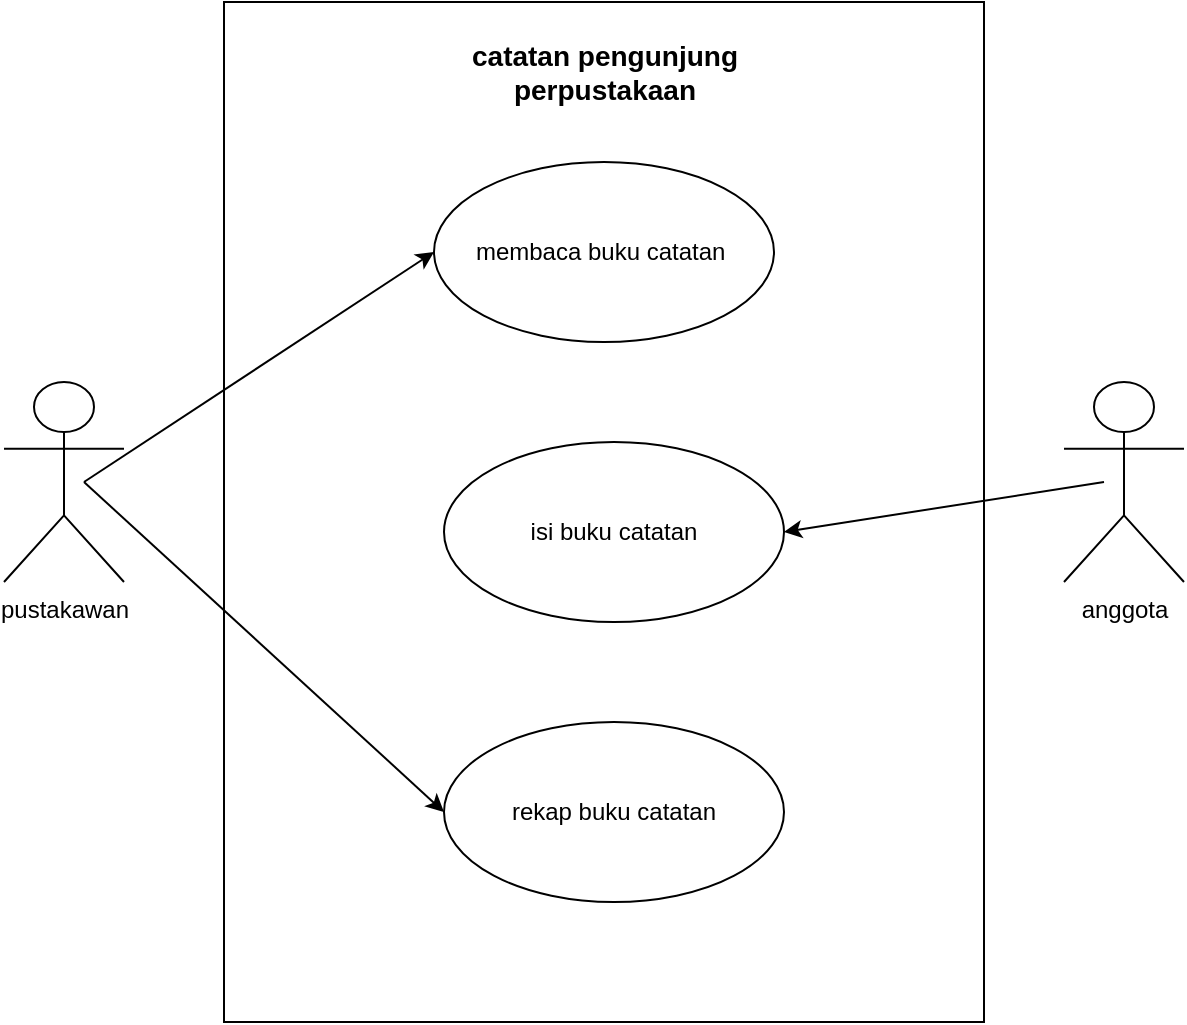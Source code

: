 <mxfile version="22.0.8" type="github">
  <diagram name="Page-1" id="UgIkWOQpt6zah_35lUrR">
    <mxGraphModel dx="880" dy="476" grid="1" gridSize="10" guides="1" tooltips="1" connect="1" arrows="1" fold="1" page="1" pageScale="1" pageWidth="850" pageHeight="1100" math="0" shadow="0">
      <root>
        <mxCell id="0" />
        <mxCell id="1" parent="0" />
        <mxCell id="0rXKNPH9pAanx3oW3AfY-1" value="" style="rounded=0;whiteSpace=wrap;html=1;" parent="1" vertex="1">
          <mxGeometry x="230" y="70" width="380" height="510" as="geometry" />
        </mxCell>
        <mxCell id="0rXKNPH9pAanx3oW3AfY-2" value="membaca buku catatan&amp;nbsp;" style="ellipse;whiteSpace=wrap;html=1;" parent="1" vertex="1">
          <mxGeometry x="335" y="150" width="170" height="90" as="geometry" />
        </mxCell>
        <mxCell id="0rXKNPH9pAanx3oW3AfY-6" value="rekap buku catatan" style="ellipse;whiteSpace=wrap;html=1;" parent="1" vertex="1">
          <mxGeometry x="340" y="430" width="170" height="90" as="geometry" />
        </mxCell>
        <mxCell id="0rXKNPH9pAanx3oW3AfY-7" value="pustakawan" style="shape=umlActor;verticalLabelPosition=bottom;verticalAlign=top;html=1;outlineConnect=0;" parent="1" vertex="1">
          <mxGeometry x="120" y="260" width="60" height="100" as="geometry" />
        </mxCell>
        <mxCell id="0rXKNPH9pAanx3oW3AfY-8" value="anggota" style="shape=umlActor;verticalLabelPosition=bottom;verticalAlign=top;html=1;outlineConnect=0;" parent="1" vertex="1">
          <mxGeometry x="650" y="260" width="60" height="100" as="geometry" />
        </mxCell>
        <mxCell id="0rXKNPH9pAanx3oW3AfY-14" value="&lt;b&gt;&lt;font style=&quot;font-size: 14px;&quot;&gt;catatan pengunjung perpustakaan&lt;/font&gt;&lt;/b&gt;" style="text;html=1;strokeColor=none;fillColor=none;align=center;verticalAlign=middle;whiteSpace=wrap;rounded=0;" parent="1" vertex="1">
          <mxGeometry x="352.5" y="90" width="135" height="30" as="geometry" />
        </mxCell>
        <mxCell id="0rXKNPH9pAanx3oW3AfY-15" value="" style="endArrow=classic;html=1;rounded=0;entryX=0;entryY=0.5;entryDx=0;entryDy=0;" parent="1" target="0rXKNPH9pAanx3oW3AfY-2" edge="1">
          <mxGeometry width="50" height="50" relative="1" as="geometry">
            <mxPoint x="160" y="310" as="sourcePoint" />
            <mxPoint x="210" y="260" as="targetPoint" />
          </mxGeometry>
        </mxCell>
        <mxCell id="0rXKNPH9pAanx3oW3AfY-18" value="" style="endArrow=classic;html=1;rounded=0;" parent="1" target="0rXKNPH9pAanx3oW3AfY-5" edge="1">
          <mxGeometry width="50" height="50" relative="1" as="geometry">
            <mxPoint x="420" y="340" as="sourcePoint" />
            <mxPoint x="470" y="290" as="targetPoint" />
          </mxGeometry>
        </mxCell>
        <mxCell id="0rXKNPH9pAanx3oW3AfY-19" value="" style="endArrow=classic;html=1;rounded=0;entryX=0;entryY=0.5;entryDx=0;entryDy=0;" parent="1" target="0rXKNPH9pAanx3oW3AfY-6" edge="1">
          <mxGeometry width="50" height="50" relative="1" as="geometry">
            <mxPoint x="160" y="310" as="sourcePoint" />
            <mxPoint x="210" y="260" as="targetPoint" />
          </mxGeometry>
        </mxCell>
        <mxCell id="0rXKNPH9pAanx3oW3AfY-23" value="" style="endArrow=classic;html=1;rounded=0;" parent="1" target="0rXKNPH9pAanx3oW3AfY-5" edge="1">
          <mxGeometry width="50" height="50" relative="1" as="geometry">
            <mxPoint x="440" y="330" as="sourcePoint" />
            <mxPoint x="490" y="280" as="targetPoint" />
          </mxGeometry>
        </mxCell>
        <mxCell id="0rXKNPH9pAanx3oW3AfY-5" value="isi buku catatan" style="ellipse;whiteSpace=wrap;html=1;" parent="1" vertex="1">
          <mxGeometry x="340" y="290" width="170" height="90" as="geometry" />
        </mxCell>
        <mxCell id="0rXKNPH9pAanx3oW3AfY-24" value="" style="endArrow=classic;html=1;rounded=0;entryX=1;entryY=0.5;entryDx=0;entryDy=0;" parent="1" target="0rXKNPH9pAanx3oW3AfY-5" edge="1">
          <mxGeometry width="50" height="50" relative="1" as="geometry">
            <mxPoint x="670" y="310" as="sourcePoint" />
            <mxPoint x="720" y="260" as="targetPoint" />
          </mxGeometry>
        </mxCell>
      </root>
    </mxGraphModel>
  </diagram>
</mxfile>
